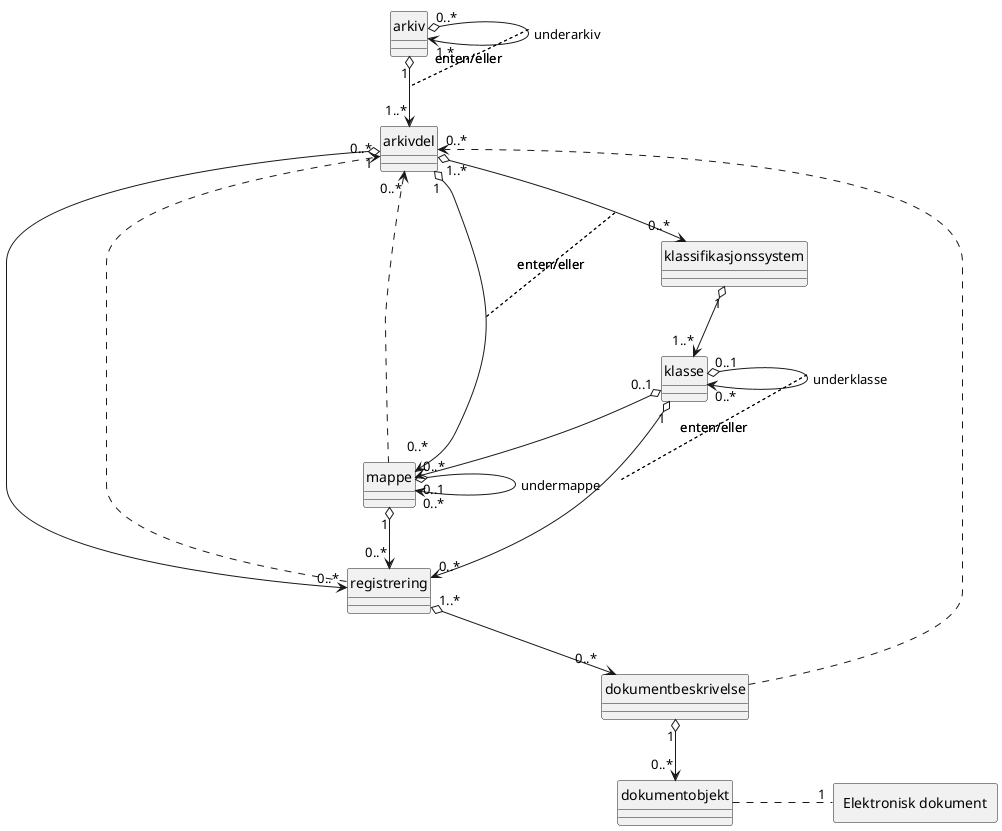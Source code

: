 ' FIXME missing constraints 'enten/eller'
@startuml
scale max 4096 width
skinparam nodesep 100
allowmixing
hide circle

class arkiv
class arkivdel
class klassifikasjonssystem
class klasse
class mappe
class registrering
class dokumentbeskrivelse
class dokumentobjekt
rectangle "Elektronisk dokument"

arkivdel "0..*" <.. mappe

arkiv "1" o--> "1..*" arkivdel
arkiv "0..*" o-> "1.*" arkiv : underarkiv
constraint on links: enten/eller

arkivdel "1..*" o--> "0..*" klassifikasjonssystem
arkivdel "1" o--> "0..*" mappe
constraint on links: enten/eller

klassifikasjonssystem "1" o--> "1..*" klasse
klasse "0..1" o--> "0..*" mappe

klasse "0..1" o-> "0..*" klasse : underklasse
klasse "1" o-> "0..*" registrering
constraint on links: enten/eller

mappe "1" o--> "0..*" registrering
mappe "0..1" o-> "0..*" mappe : undermappe

arkivdel "1" o--> "0..*" registrering
registrering "1..*" o--> "0..*" dokumentbeskrivelse
registrering .> "0..*" arkivdel
dokumentbeskrivelse "1" o--> "0..*" dokumentobjekt
dokumentbeskrivelse .> "0..*" arkivdel
dokumentobjekt . "1" "Elektronisk dokument"
@enduml
